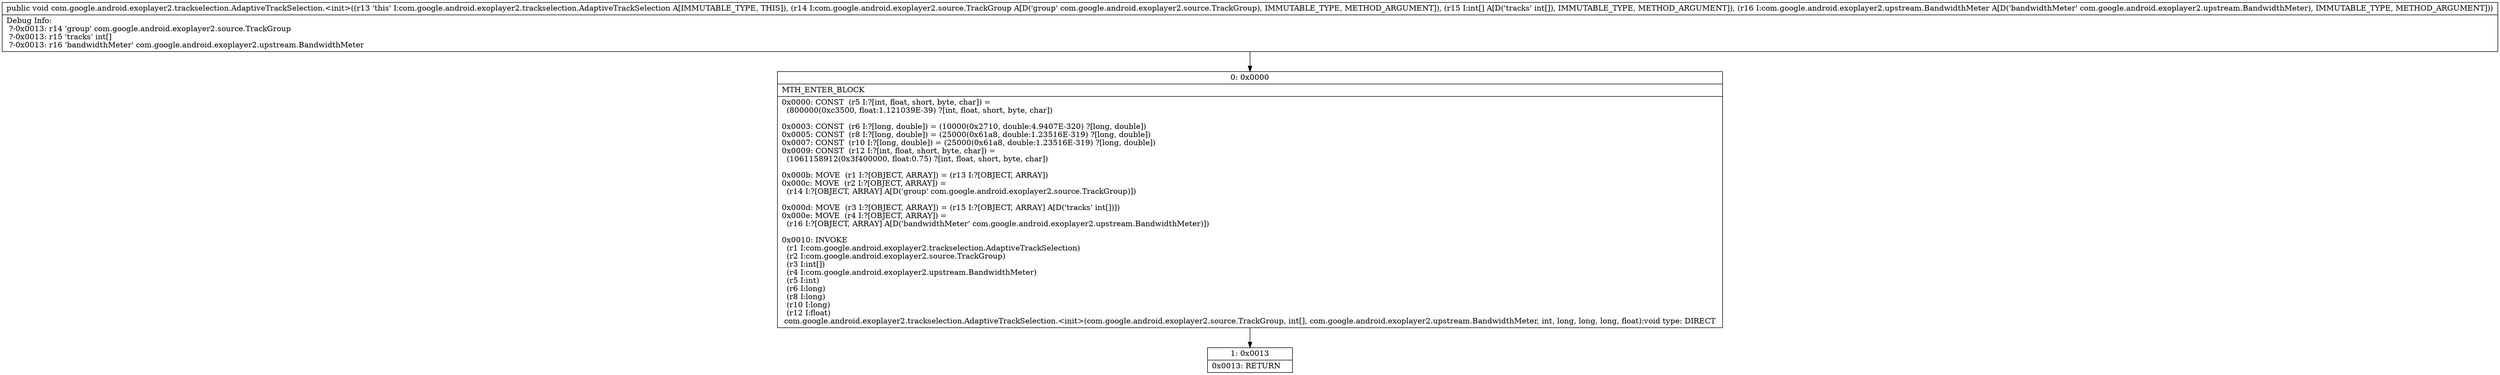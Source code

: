 digraph "CFG forcom.google.android.exoplayer2.trackselection.AdaptiveTrackSelection.\<init\>(Lcom\/google\/android\/exoplayer2\/source\/TrackGroup;[ILcom\/google\/android\/exoplayer2\/upstream\/BandwidthMeter;)V" {
Node_0 [shape=record,label="{0\:\ 0x0000|MTH_ENTER_BLOCK\l|0x0000: CONST  (r5 I:?[int, float, short, byte, char]) = \l  (800000(0xc3500, float:1.121039E\-39) ?[int, float, short, byte, char])\l \l0x0003: CONST  (r6 I:?[long, double]) = (10000(0x2710, double:4.9407E\-320) ?[long, double]) \l0x0005: CONST  (r8 I:?[long, double]) = (25000(0x61a8, double:1.23516E\-319) ?[long, double]) \l0x0007: CONST  (r10 I:?[long, double]) = (25000(0x61a8, double:1.23516E\-319) ?[long, double]) \l0x0009: CONST  (r12 I:?[int, float, short, byte, char]) = \l  (1061158912(0x3f400000, float:0.75) ?[int, float, short, byte, char])\l \l0x000b: MOVE  (r1 I:?[OBJECT, ARRAY]) = (r13 I:?[OBJECT, ARRAY]) \l0x000c: MOVE  (r2 I:?[OBJECT, ARRAY]) = \l  (r14 I:?[OBJECT, ARRAY] A[D('group' com.google.android.exoplayer2.source.TrackGroup)])\l \l0x000d: MOVE  (r3 I:?[OBJECT, ARRAY]) = (r15 I:?[OBJECT, ARRAY] A[D('tracks' int[])]) \l0x000e: MOVE  (r4 I:?[OBJECT, ARRAY]) = \l  (r16 I:?[OBJECT, ARRAY] A[D('bandwidthMeter' com.google.android.exoplayer2.upstream.BandwidthMeter)])\l \l0x0010: INVOKE  \l  (r1 I:com.google.android.exoplayer2.trackselection.AdaptiveTrackSelection)\l  (r2 I:com.google.android.exoplayer2.source.TrackGroup)\l  (r3 I:int[])\l  (r4 I:com.google.android.exoplayer2.upstream.BandwidthMeter)\l  (r5 I:int)\l  (r6 I:long)\l  (r8 I:long)\l  (r10 I:long)\l  (r12 I:float)\l com.google.android.exoplayer2.trackselection.AdaptiveTrackSelection.\<init\>(com.google.android.exoplayer2.source.TrackGroup, int[], com.google.android.exoplayer2.upstream.BandwidthMeter, int, long, long, long, float):void type: DIRECT \l}"];
Node_1 [shape=record,label="{1\:\ 0x0013|0x0013: RETURN   \l}"];
MethodNode[shape=record,label="{public void com.google.android.exoplayer2.trackselection.AdaptiveTrackSelection.\<init\>((r13 'this' I:com.google.android.exoplayer2.trackselection.AdaptiveTrackSelection A[IMMUTABLE_TYPE, THIS]), (r14 I:com.google.android.exoplayer2.source.TrackGroup A[D('group' com.google.android.exoplayer2.source.TrackGroup), IMMUTABLE_TYPE, METHOD_ARGUMENT]), (r15 I:int[] A[D('tracks' int[]), IMMUTABLE_TYPE, METHOD_ARGUMENT]), (r16 I:com.google.android.exoplayer2.upstream.BandwidthMeter A[D('bandwidthMeter' com.google.android.exoplayer2.upstream.BandwidthMeter), IMMUTABLE_TYPE, METHOD_ARGUMENT]))  | Debug Info:\l  ?\-0x0013: r14 'group' com.google.android.exoplayer2.source.TrackGroup\l  ?\-0x0013: r15 'tracks' int[]\l  ?\-0x0013: r16 'bandwidthMeter' com.google.android.exoplayer2.upstream.BandwidthMeter\l}"];
MethodNode -> Node_0;
Node_0 -> Node_1;
}

